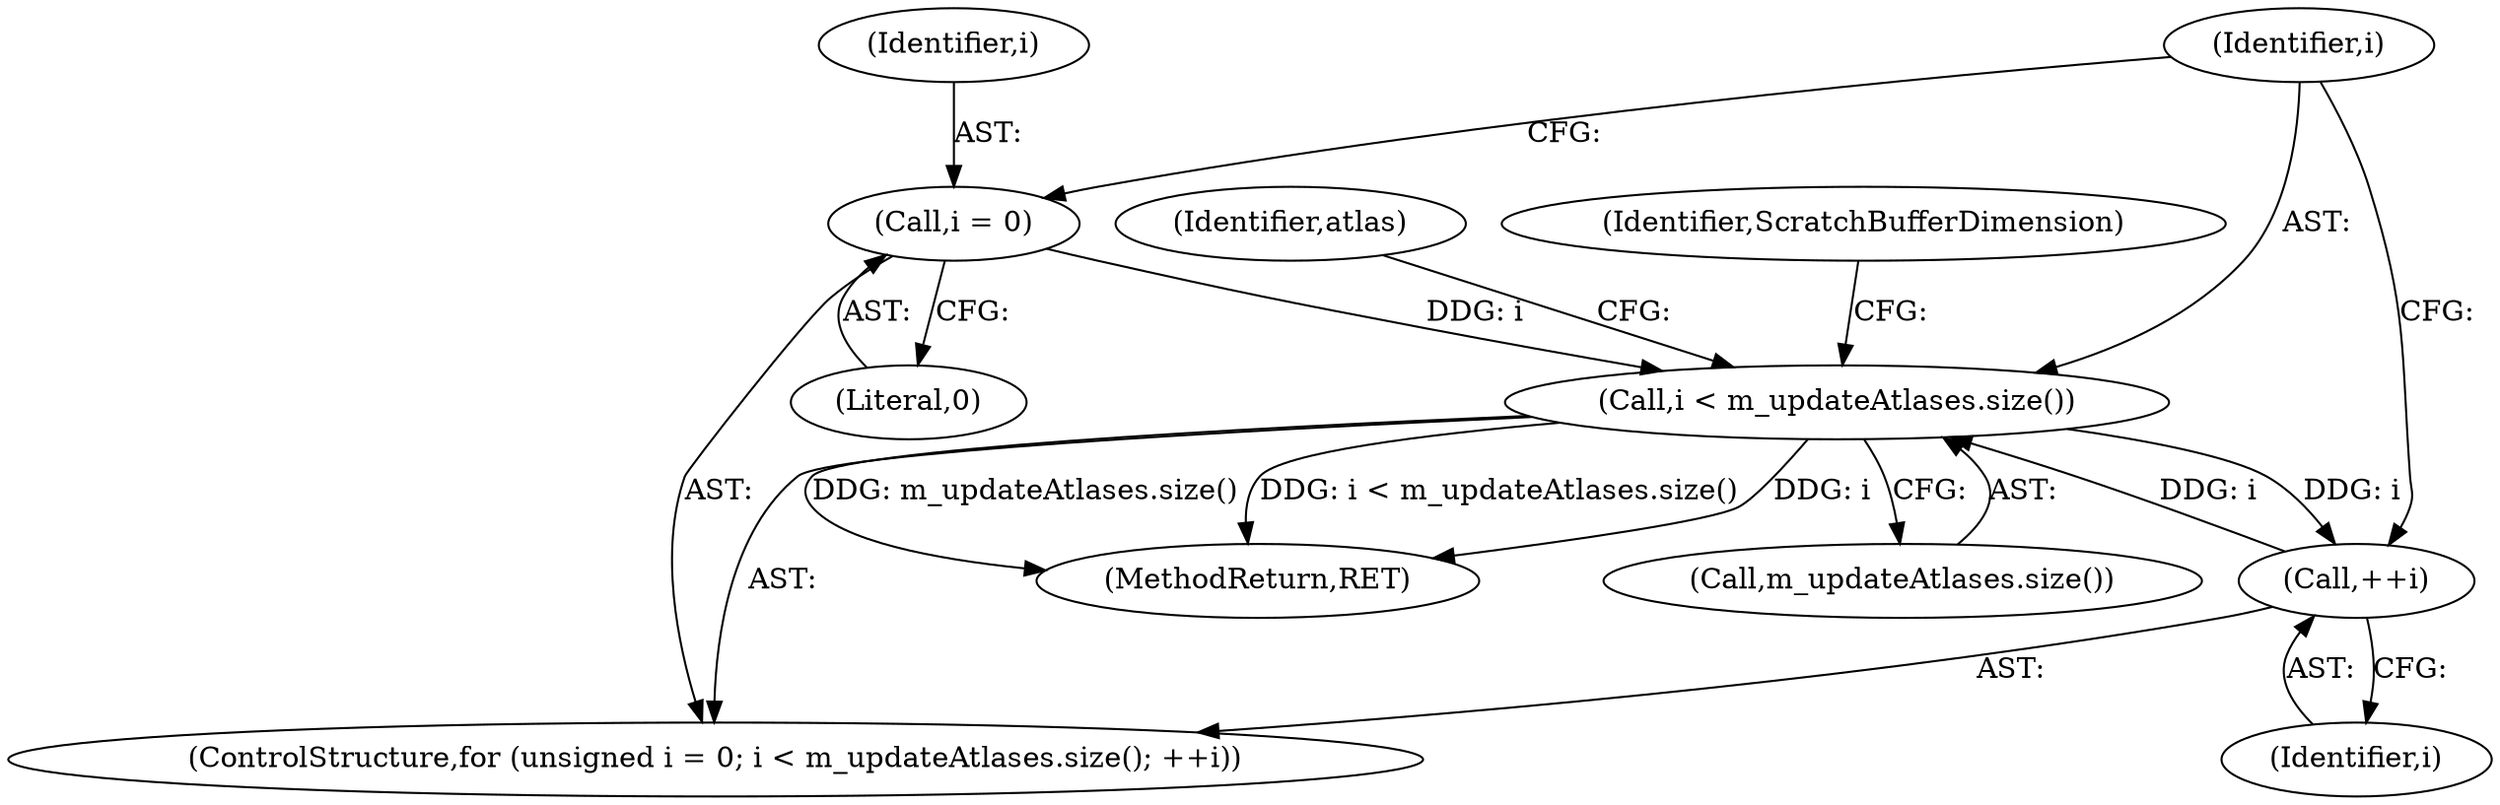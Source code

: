 digraph "0_Chrome_d31f450c723ba46b53c1762e51188557447d85fd_0@API" {
"1000117" [label="(Call,i < m_updateAtlases.size())"];
"1000114" [label="(Call,i = 0)"];
"1000120" [label="(Call,++i)"];
"1000117" [label="(Call,i < m_updateAtlases.size())"];
"1000156" [label="(MethodReturn,RET)"];
"1000114" [label="(Call,i = 0)"];
"1000121" [label="(Identifier,i)"];
"1000125" [label="(Identifier,atlas)"];
"1000120" [label="(Call,++i)"];
"1000144" [label="(Identifier,ScratchBufferDimension)"];
"1000116" [label="(Literal,0)"];
"1000112" [label="(ControlStructure,for (unsigned i = 0; i < m_updateAtlases.size(); ++i))"];
"1000118" [label="(Identifier,i)"];
"1000119" [label="(Call,m_updateAtlases.size())"];
"1000115" [label="(Identifier,i)"];
"1000117" [label="(Call,i < m_updateAtlases.size())"];
"1000117" -> "1000112"  [label="AST: "];
"1000117" -> "1000119"  [label="CFG: "];
"1000118" -> "1000117"  [label="AST: "];
"1000119" -> "1000117"  [label="AST: "];
"1000125" -> "1000117"  [label="CFG: "];
"1000144" -> "1000117"  [label="CFG: "];
"1000117" -> "1000156"  [label="DDG: i < m_updateAtlases.size()"];
"1000117" -> "1000156"  [label="DDG: i"];
"1000117" -> "1000156"  [label="DDG: m_updateAtlases.size()"];
"1000114" -> "1000117"  [label="DDG: i"];
"1000120" -> "1000117"  [label="DDG: i"];
"1000117" -> "1000120"  [label="DDG: i"];
"1000114" -> "1000112"  [label="AST: "];
"1000114" -> "1000116"  [label="CFG: "];
"1000115" -> "1000114"  [label="AST: "];
"1000116" -> "1000114"  [label="AST: "];
"1000118" -> "1000114"  [label="CFG: "];
"1000120" -> "1000112"  [label="AST: "];
"1000120" -> "1000121"  [label="CFG: "];
"1000121" -> "1000120"  [label="AST: "];
"1000118" -> "1000120"  [label="CFG: "];
}

